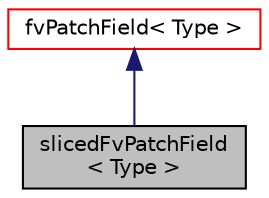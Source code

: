 digraph "slicedFvPatchField&lt; Type &gt;"
{
  bgcolor="transparent";
  edge [fontname="Helvetica",fontsize="10",labelfontname="Helvetica",labelfontsize="10"];
  node [fontname="Helvetica",fontsize="10",shape=record];
  Node0 [label="slicedFvPatchField\l\< Type \>",height=0.2,width=0.4,color="black", fillcolor="grey75", style="filled", fontcolor="black"];
  Node1 -> Node0 [dir="back",color="midnightblue",fontsize="10",style="solid",fontname="Helvetica"];
  Node1 [label="fvPatchField\< Type \>",height=0.2,width=0.4,color="red",URL="$a23169.html",tooltip="Abstract base class with a fat-interface to all derived classes covering all possible ways in which t..."];
}
